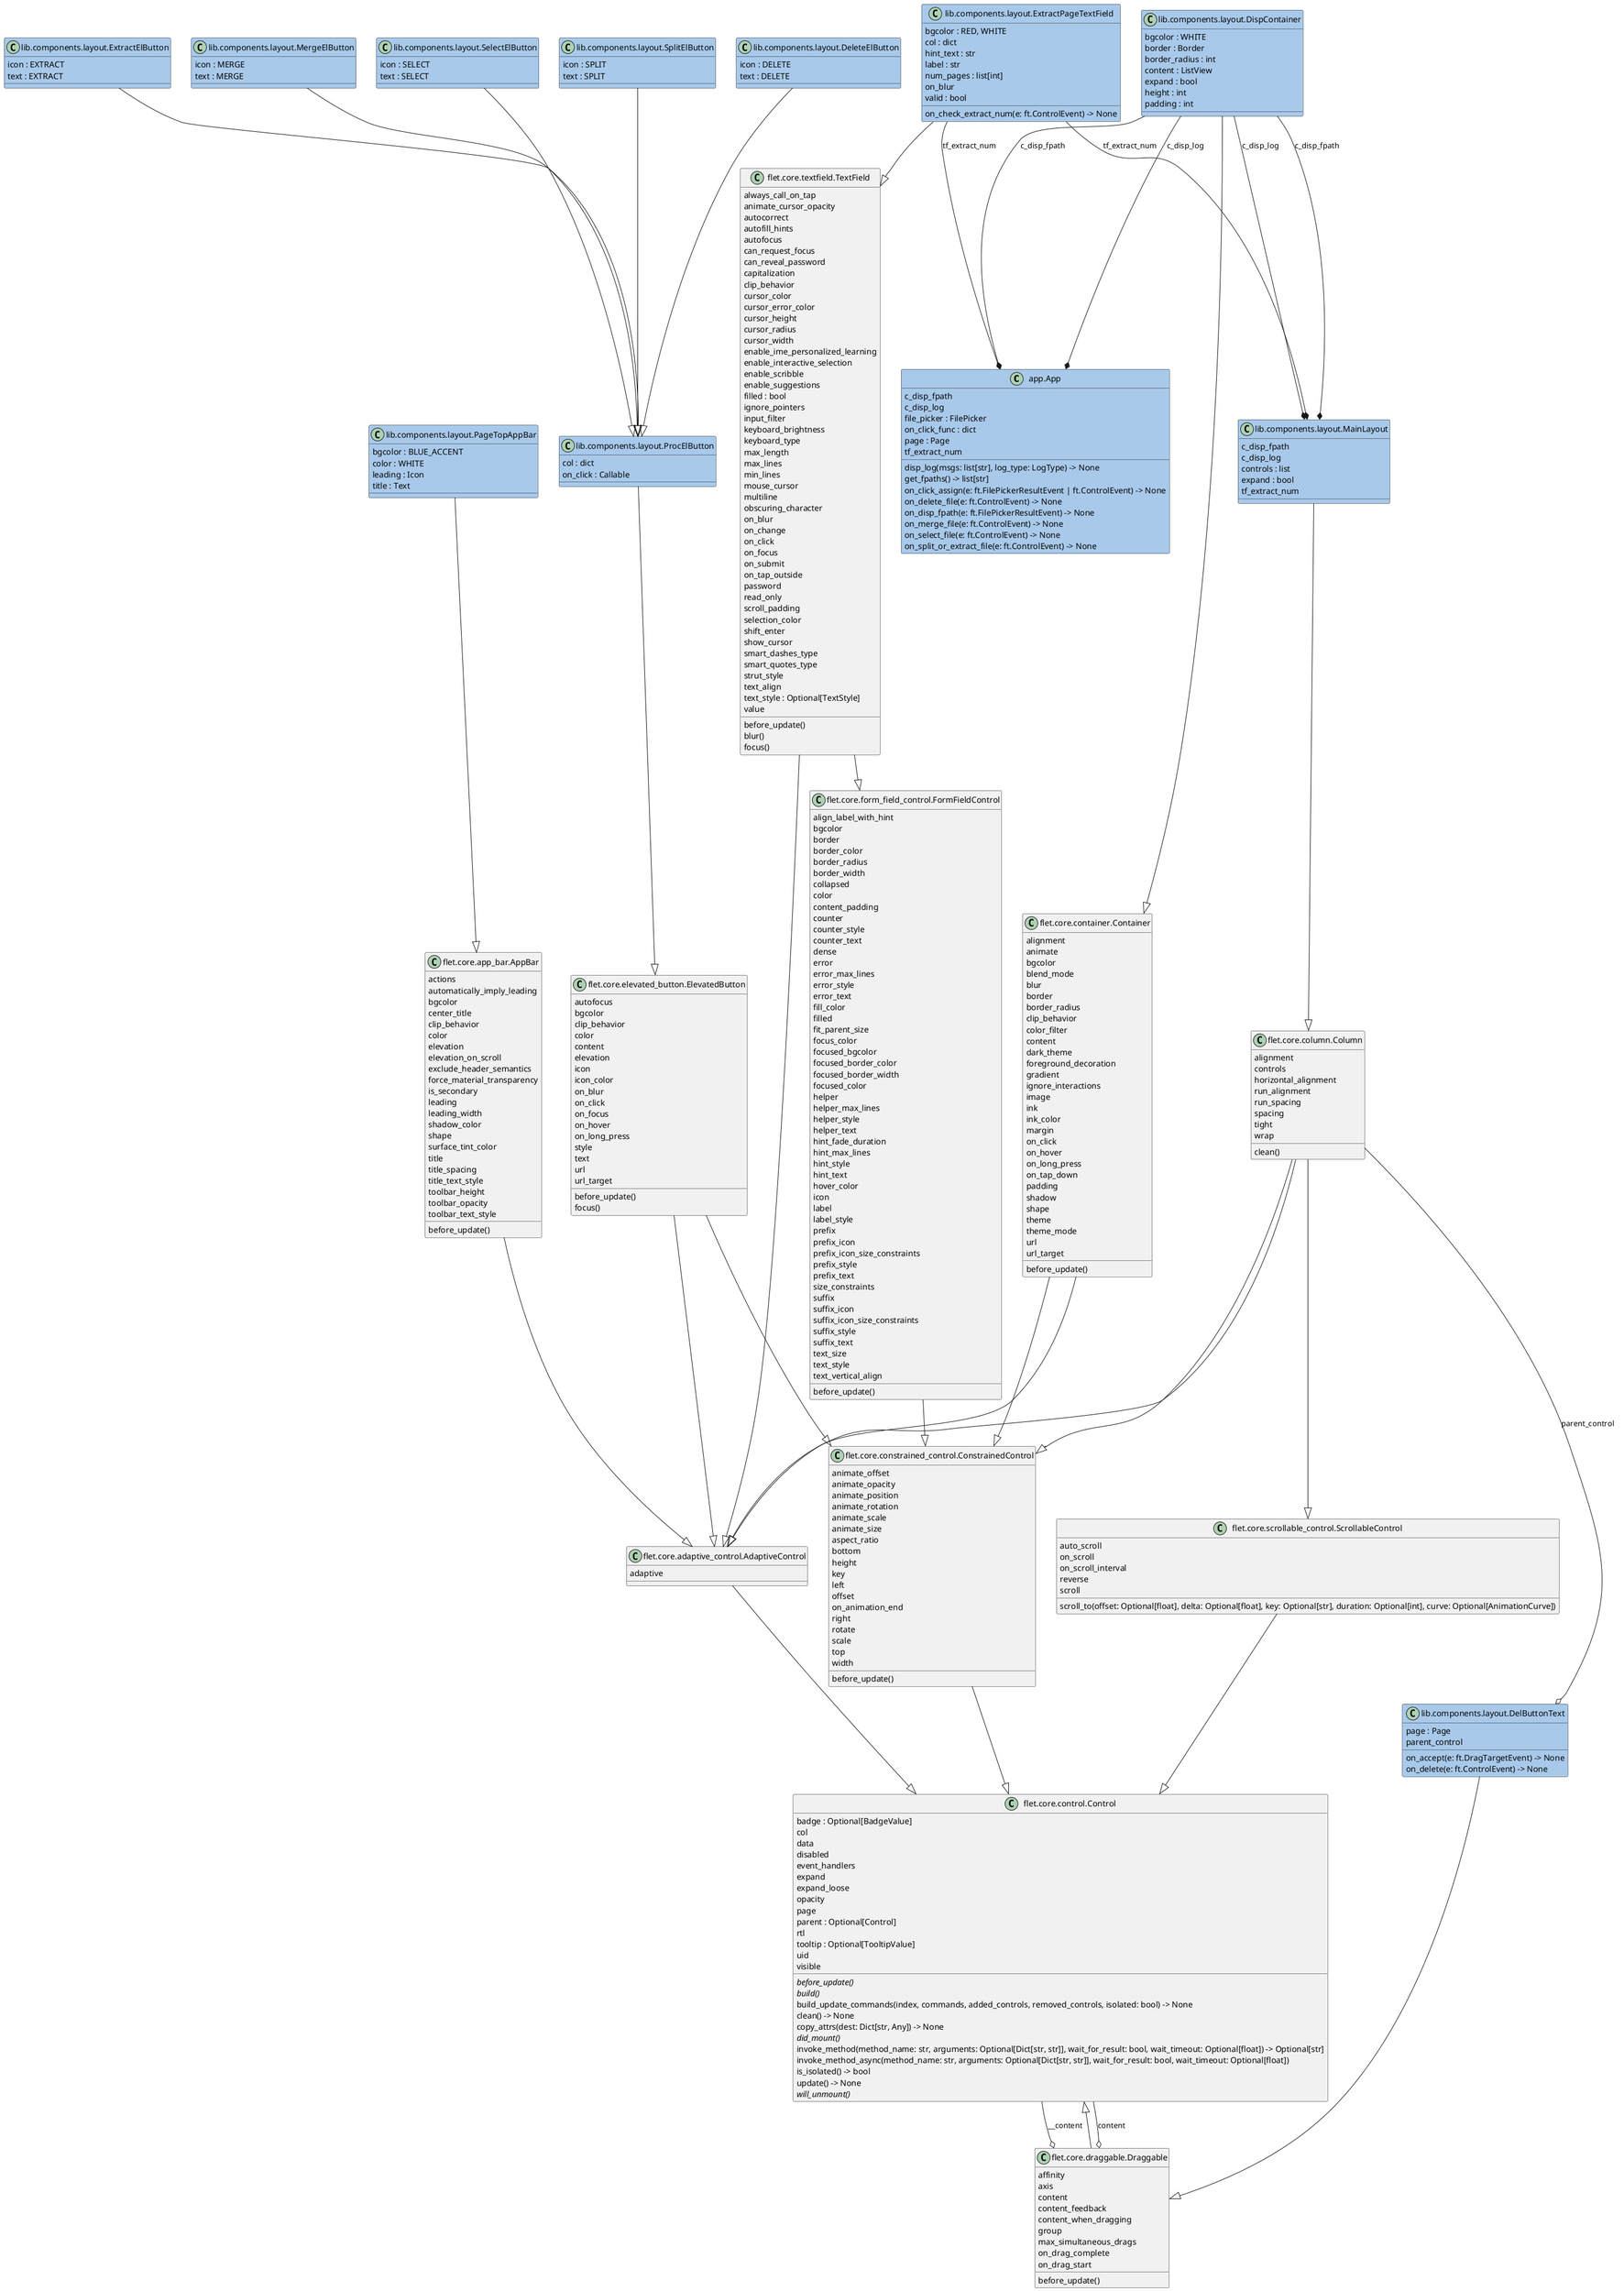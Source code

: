 @startuml classes
!define MAIN_CLASS_COLOR #a8c9ea

set namespaceSeparator none
class "app.App" as app.App MAIN_CLASS_COLOR {
  c_disp_fpath
  c_disp_log
  file_picker : FilePicker
  on_click_func : dict
  page : Page
  tf_extract_num
  disp_log(msgs: list[str], log_type: LogType) -> None
  get_fpaths() -> list[str]
  on_click_assign(e: ft.FilePickerResultEvent | ft.ControlEvent) -> None
  on_delete_file(e: ft.ControlEvent) -> None
  on_disp_fpath(e: ft.FilePickerResultEvent) -> None
  on_merge_file(e: ft.ControlEvent) -> None
  on_select_file(e: ft.ControlEvent) -> None
  on_split_or_extract_file(e: ft.ControlEvent) -> None
}
class "flet.core.adaptive_control.AdaptiveControl" as flet.core.adaptive_control.AdaptiveControl {
  adaptive
}
class "flet.core.app_bar.AppBar" as flet.core.app_bar.AppBar {
  actions
  automatically_imply_leading
  bgcolor
  center_title
  clip_behavior
  color
  elevation
  elevation_on_scroll
  exclude_header_semantics
  force_material_transparency
  is_secondary
  leading
  leading_width
  shadow_color
  shape
  surface_tint_color
  title
  title_spacing
  title_text_style
  toolbar_height
  toolbar_opacity
  toolbar_text_style
  before_update()
}
class "flet.core.column.Column" as flet.core.column.Column {
  alignment
  controls
  horizontal_alignment
  run_alignment
  run_spacing
  spacing
  tight
  wrap
  clean()
}
class "flet.core.constrained_control.ConstrainedControl" as flet.core.constrained_control.ConstrainedControl {
  animate_offset
  animate_opacity
  animate_position
  animate_rotation
  animate_scale
  animate_size
  aspect_ratio
  bottom
  height
  key
  left
  offset
  on_animation_end
  right
  rotate
  scale
  top
  width
  before_update()
}
class "flet.core.container.Container" as flet.core.container.Container {
  alignment
  animate
  bgcolor
  blend_mode
  blur
  border
  border_radius
  clip_behavior
  color_filter
  content
  dark_theme
  foreground_decoration
  gradient
  ignore_interactions
  image
  ink
  ink_color
  margin
  on_click
  on_hover
  on_long_press
  on_tap_down
  padding
  shadow
  shape
  theme
  theme_mode
  url
  url_target
  before_update()
}
class "flet.core.control.Control" as flet.core.control.Control {
  badge : Optional[BadgeValue]
  col
  data
  disabled
  event_handlers
  expand
  expand_loose
  opacity
  page
  parent : Optional[Control]
  rtl
  tooltip : Optional[TooltipValue]
  uid
  visible
  {abstract}before_update()
  {abstract}build()
  build_update_commands(index, commands, added_controls, removed_controls, isolated: bool) -> None
  clean() -> None
  copy_attrs(dest: Dict[str, Any]) -> None
  {abstract}did_mount()
  invoke_method(method_name: str, arguments: Optional[Dict[str, str]], wait_for_result: bool, wait_timeout: Optional[float]) -> Optional[str]
  invoke_method_async(method_name: str, arguments: Optional[Dict[str, str]], wait_for_result: bool, wait_timeout: Optional[float])
  is_isolated() -> bool
  update() -> None
  {abstract}will_unmount()
}
class "flet.core.draggable.Draggable" as flet.core.draggable.Draggable {
  affinity
  axis
  content
  content_feedback
  content_when_dragging
  group
  max_simultaneous_drags
  on_drag_complete
  on_drag_start
  before_update()
}
class "flet.core.elevated_button.ElevatedButton" as flet.core.elevated_button.ElevatedButton {
  autofocus
  bgcolor
  clip_behavior
  color
  content
  elevation
  icon
  icon_color
  on_blur
  on_click
  on_focus
  on_hover
  on_long_press
  style
  text
  url
  url_target
  before_update()
  focus()
}
class "flet.core.form_field_control.FormFieldControl" as flet.core.form_field_control.FormFieldControl {
  align_label_with_hint
  bgcolor
  border
  border_color
  border_radius
  border_width
  collapsed
  color
  content_padding
  counter
  counter_style
  counter_text
  dense
  error
  error_max_lines
  error_style
  error_text
  fill_color
  filled
  fit_parent_size
  focus_color
  focused_bgcolor
  focused_border_color
  focused_border_width
  focused_color
  helper
  helper_max_lines
  helper_style
  helper_text
  hint_fade_duration
  hint_max_lines
  hint_style
  hint_text
  hover_color
  icon
  label
  label_style
  prefix
  prefix_icon
  prefix_icon_size_constraints
  prefix_style
  prefix_text
  size_constraints
  suffix
  suffix_icon
  suffix_icon_size_constraints
  suffix_style
  suffix_text
  text_size
  text_style
  text_vertical_align
  before_update()
}
class "flet.core.scrollable_control.ScrollableControl" as flet.core.scrollable_control.ScrollableControl {
  auto_scroll
  on_scroll
  on_scroll_interval
  reverse
  scroll
  scroll_to(offset: Optional[float], delta: Optional[float], key: Optional[str], duration: Optional[int], curve: Optional[AnimationCurve])
}
class "flet.core.textfield.TextField" as flet.core.textfield.TextField {
  always_call_on_tap
  animate_cursor_opacity
  autocorrect
  autofill_hints
  autofocus
  can_request_focus
  can_reveal_password
  capitalization
  clip_behavior
  cursor_color
  cursor_error_color
  cursor_height
  cursor_radius
  cursor_width
  enable_ime_personalized_learning
  enable_interactive_selection
  enable_scribble
  enable_suggestions
  filled : bool
  ignore_pointers
  input_filter
  keyboard_brightness
  keyboard_type
  max_length
  max_lines
  min_lines
  mouse_cursor
  multiline
  obscuring_character
  on_blur
  on_change
  on_click
  on_focus
  on_submit
  on_tap_outside
  password
  read_only
  scroll_padding
  selection_color
  shift_enter
  show_cursor
  smart_dashes_type
  smart_quotes_type
  strut_style
  text_align
  text_style : Optional[TextStyle]
  value
  before_update()
  blur()
  focus()
}
class "lib.components.layout.DelButtonText" as lib.components.layout.DelButtonText MAIN_CLASS_COLOR {
  page : Page
  parent_control
  on_accept(e: ft.DragTargetEvent) -> None
  on_delete(e: ft.ControlEvent) -> None
}
class "lib.components.layout.DeleteElButton" as lib.components.layout.DeleteElButton MAIN_CLASS_COLOR {
  icon : DELETE
  text : DELETE
}
class "lib.components.layout.DispContainer" as lib.components.layout.DispContainer MAIN_CLASS_COLOR {
  bgcolor : WHITE
  border : Border
  border_radius : int
  content : ListView
  expand : bool
  height : int
  padding : int
}
class "lib.components.layout.ExtractElButton" as lib.components.layout.ExtractElButton MAIN_CLASS_COLOR {
  icon : EXTRACT
  text : EXTRACT
}
class "lib.components.layout.ExtractPageTextField" as lib.components.layout.ExtractPageTextField MAIN_CLASS_COLOR {
  bgcolor : RED, WHITE
  col : dict
  hint_text : str
  label : str
  num_pages : list[int]
  on_blur
  valid : bool
  on_check_extract_num(e: ft.ControlEvent) -> None
}
class "lib.components.layout.MainLayout" as lib.components.layout.MainLayout MAIN_CLASS_COLOR {
  c_disp_fpath
  c_disp_log
  controls : list
  expand : bool
  tf_extract_num
}
class "lib.components.layout.MergeElButton" as lib.components.layout.MergeElButton MAIN_CLASS_COLOR {
  icon : MERGE
  text : MERGE
}
class "lib.components.layout.PageTopAppBar" as lib.components.layout.PageTopAppBar MAIN_CLASS_COLOR {
  bgcolor : BLUE_ACCENT
  color : WHITE
  leading : Icon
  title : Text
}
class "lib.components.layout.ProcElButton" as lib.components.layout.ProcElButton MAIN_CLASS_COLOR {
  col : dict
  on_click : Callable
}
class "lib.components.layout.SelectElButton" as lib.components.layout.SelectElButton MAIN_CLASS_COLOR {
  icon : SELECT
  text : SELECT
}
class "lib.components.layout.SplitElButton" as lib.components.layout.SplitElButton MAIN_CLASS_COLOR {
  icon : SPLIT
  text : SPLIT
}
flet.core.adaptive_control.AdaptiveControl --|> flet.core.control.Control
flet.core.app_bar.AppBar --|> flet.core.adaptive_control.AdaptiveControl
flet.core.column.Column --|> flet.core.adaptive_control.AdaptiveControl
flet.core.column.Column --|> flet.core.constrained_control.ConstrainedControl
flet.core.column.Column --|> flet.core.scrollable_control.ScrollableControl
flet.core.constrained_control.ConstrainedControl --|> flet.core.control.Control
flet.core.container.Container --|> flet.core.adaptive_control.AdaptiveControl
flet.core.container.Container --|> flet.core.constrained_control.ConstrainedControl
flet.core.draggable.Draggable --|> flet.core.control.Control
flet.core.elevated_button.ElevatedButton --|> flet.core.adaptive_control.AdaptiveControl
flet.core.elevated_button.ElevatedButton --|> flet.core.constrained_control.ConstrainedControl
flet.core.form_field_control.FormFieldControl --|> flet.core.constrained_control.ConstrainedControl
flet.core.scrollable_control.ScrollableControl --|> flet.core.control.Control
flet.core.textfield.TextField --|> flet.core.adaptive_control.AdaptiveControl
flet.core.textfield.TextField --|> flet.core.form_field_control.FormFieldControl
lib.components.layout.DelButtonText --|> flet.core.draggable.Draggable
lib.components.layout.DeleteElButton --|> lib.components.layout.ProcElButton
lib.components.layout.DispContainer --|> flet.core.container.Container
lib.components.layout.ExtractElButton --|> lib.components.layout.ProcElButton
lib.components.layout.ExtractPageTextField --|> flet.core.textfield.TextField
lib.components.layout.MainLayout --|> flet.core.column.Column
lib.components.layout.MergeElButton --|> lib.components.layout.ProcElButton
lib.components.layout.PageTopAppBar --|> flet.core.app_bar.AppBar
lib.components.layout.ProcElButton --|> flet.core.elevated_button.ElevatedButton
lib.components.layout.SelectElButton --|> lib.components.layout.ProcElButton
lib.components.layout.SplitElButton --|> lib.components.layout.ProcElButton
lib.components.layout.DispContainer --* app.App : c_disp_fpath
lib.components.layout.DispContainer --* app.App : c_disp_log
lib.components.layout.DispContainer --* lib.components.layout.MainLayout : c_disp_fpath
lib.components.layout.DispContainer --* lib.components.layout.MainLayout : c_disp_log
lib.components.layout.ExtractPageTextField --* app.App : tf_extract_num
lib.components.layout.ExtractPageTextField --* lib.components.layout.MainLayout : tf_extract_num
flet.core.column.Column --o lib.components.layout.DelButtonText : parent_control
flet.core.control.Control --o flet.core.draggable.Draggable : content
flet.core.control.Control --o flet.core.draggable.Draggable : __content
@enduml
